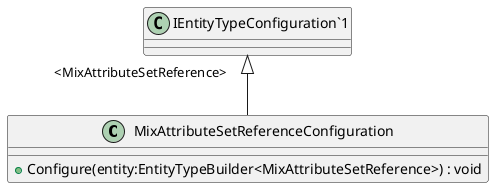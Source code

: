 @startuml
class MixAttributeSetReferenceConfiguration {
    + Configure(entity:EntityTypeBuilder<MixAttributeSetReference>) : void
}
"IEntityTypeConfiguration`1" "<MixAttributeSetReference>" <|-- MixAttributeSetReferenceConfiguration
@enduml
